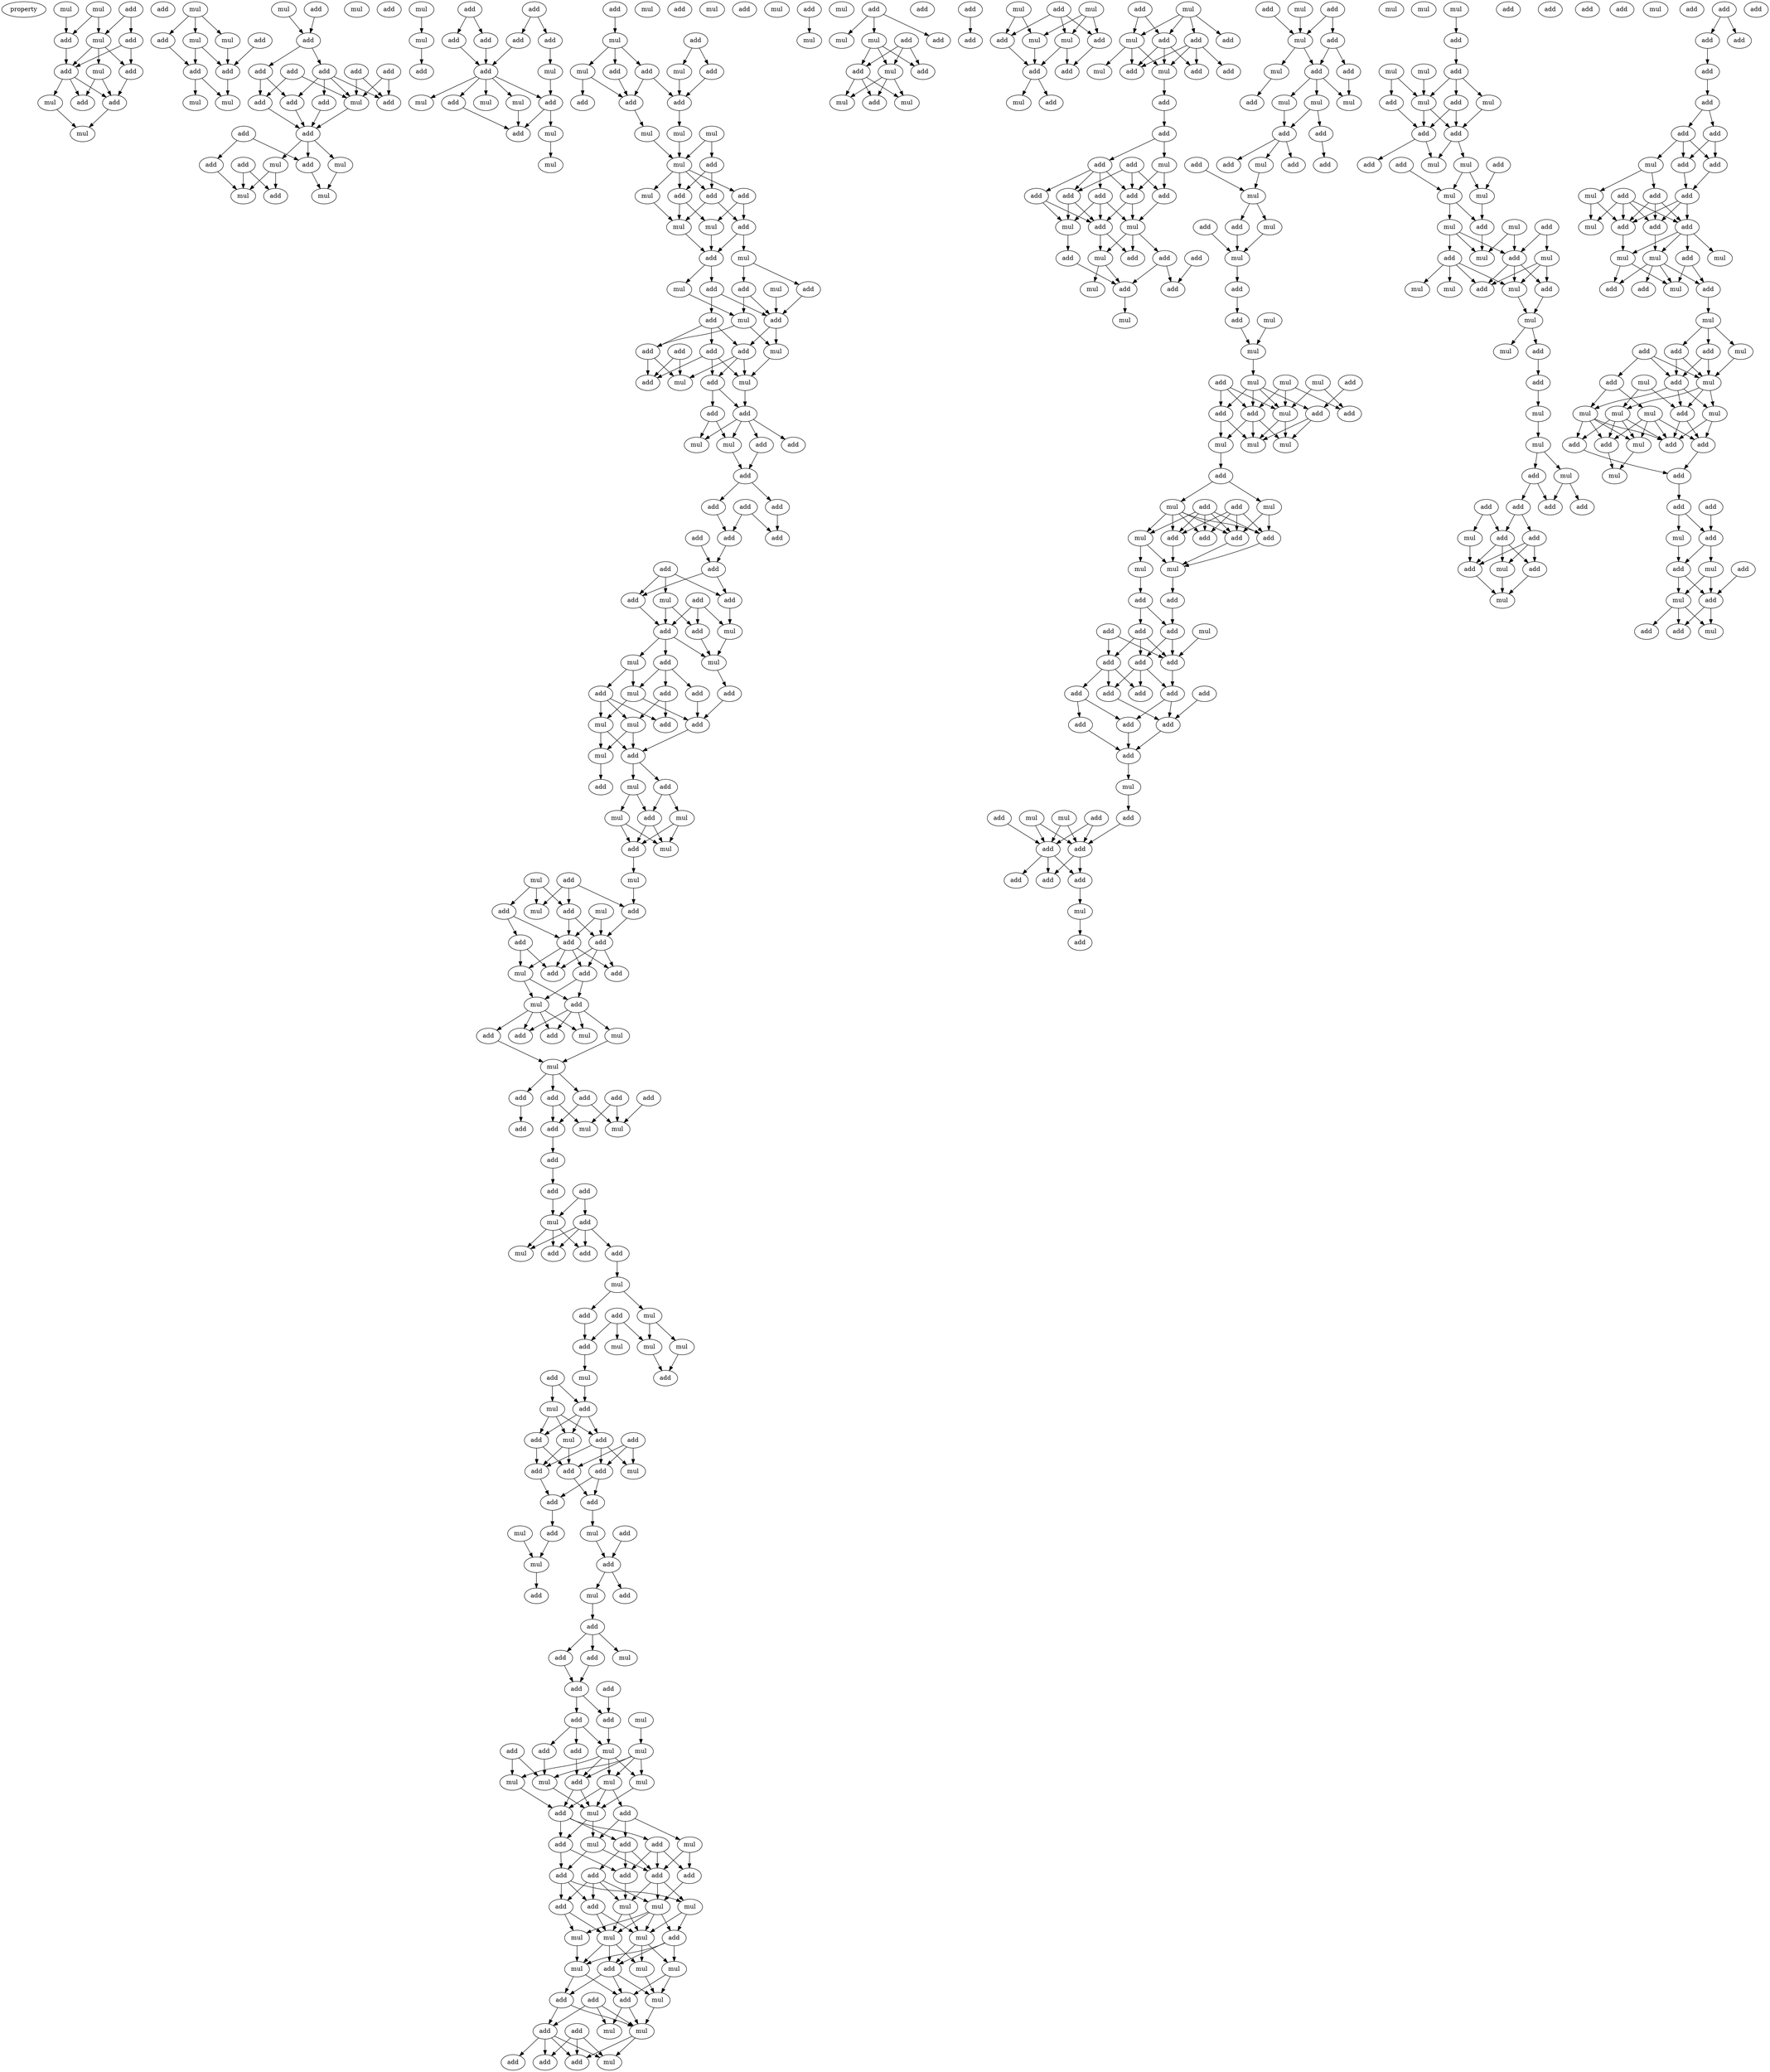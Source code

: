 digraph {
    node [fontcolor=black]
    property [mul=2,lf=1.3]
    0 [ label = mul ];
    1 [ label = add ];
    2 [ label = mul ];
    3 [ label = add ];
    4 [ label = add ];
    5 [ label = mul ];
    6 [ label = mul ];
    7 [ label = add ];
    8 [ label = add ];
    9 [ label = add ];
    10 [ label = add ];
    11 [ label = add ];
    12 [ label = mul ];
    13 [ label = mul ];
    14 [ label = mul ];
    15 [ label = add ];
    16 [ label = add ];
    17 [ label = mul ];
    18 [ label = mul ];
    19 [ label = add ];
    20 [ label = add ];
    21 [ label = mul ];
    22 [ label = mul ];
    23 [ label = mul ];
    24 [ label = add ];
    25 [ label = mul ];
    26 [ label = add ];
    27 [ label = add ];
    28 [ label = add ];
    29 [ label = add ];
    30 [ label = add ];
    31 [ label = add ];
    32 [ label = add ];
    33 [ label = add ];
    34 [ label = add ];
    35 [ label = mul ];
    36 [ label = add ];
    37 [ label = add ];
    38 [ label = add ];
    39 [ label = add ];
    40 [ label = add ];
    41 [ label = mul ];
    42 [ label = mul ];
    43 [ label = add ];
    44 [ label = add ];
    45 [ label = mul ];
    46 [ label = mul ];
    47 [ label = mul ];
    48 [ label = add ];
    49 [ label = mul ];
    50 [ label = add ];
    51 [ label = add ];
    52 [ label = add ];
    53 [ label = add ];
    54 [ label = add ];
    55 [ label = add ];
    56 [ label = add ];
    57 [ label = add ];
    58 [ label = mul ];
    59 [ label = mul ];
    60 [ label = add ];
    61 [ label = mul ];
    62 [ label = mul ];
    63 [ label = add ];
    64 [ label = add ];
    65 [ label = mul ];
    66 [ label = mul ];
    67 [ label = add ];
    68 [ label = mul ];
    69 [ label = add ];
    70 [ label = add ];
    71 [ label = add ];
    72 [ label = mul ];
    73 [ label = add ];
    74 [ label = mul ];
    75 [ label = add ];
    76 [ label = add ];
    77 [ label = add ];
    78 [ label = mul ];
    79 [ label = mul ];
    80 [ label = mul ];
    81 [ label = mul ];
    82 [ label = mul ];
    83 [ label = add ];
    84 [ label = add ];
    85 [ label = add ];
    86 [ label = mul ];
    87 [ label = add ];
    88 [ label = add ];
    89 [ label = mul ];
    90 [ label = mul ];
    91 [ label = add ];
    92 [ label = mul ];
    93 [ label = mul ];
    94 [ label = add ];
    95 [ label = add ];
    96 [ label = mul ];
    97 [ label = add ];
    98 [ label = add ];
    99 [ label = add ];
    100 [ label = mul ];
    101 [ label = add ];
    102 [ label = add ];
    103 [ label = add ];
    104 [ label = add ];
    105 [ label = mul ];
    106 [ label = add ];
    107 [ label = mul ];
    108 [ label = mul ];
    109 [ label = add ];
    110 [ label = add ];
    111 [ label = add ];
    112 [ label = mul ];
    113 [ label = add ];
    114 [ label = mul ];
    115 [ label = add ];
    116 [ label = add ];
    117 [ label = add ];
    118 [ label = add ];
    119 [ label = add ];
    120 [ label = add ];
    121 [ label = add ];
    122 [ label = add ];
    123 [ label = add ];
    124 [ label = add ];
    125 [ label = add ];
    126 [ label = mul ];
    127 [ label = add ];
    128 [ label = add ];
    129 [ label = add ];
    130 [ label = mul ];
    131 [ label = add ];
    132 [ label = add ];
    133 [ label = mul ];
    134 [ label = mul ];
    135 [ label = add ];
    136 [ label = add ];
    137 [ label = add ];
    138 [ label = add ];
    139 [ label = add ];
    140 [ label = mul ];
    141 [ label = mul ];
    142 [ label = add ];
    143 [ label = mul ];
    144 [ label = add ];
    145 [ label = mul ];
    146 [ label = add ];
    147 [ label = mul ];
    148 [ label = add ];
    149 [ label = add ];
    150 [ label = add ];
    151 [ label = mul ];
    152 [ label = mul ];
    153 [ label = add ];
    154 [ label = mul ];
    155 [ label = mul ];
    156 [ label = mul ];
    157 [ label = add ];
    158 [ label = add ];
    159 [ label = mul ];
    160 [ label = add ];
    161 [ label = add ];
    162 [ label = mul ];
    163 [ label = add ];
    164 [ label = add ];
    165 [ label = add ];
    166 [ label = add ];
    167 [ label = mul ];
    168 [ label = add ];
    169 [ label = add ];
    170 [ label = mul ];
    171 [ label = add ];
    172 [ label = add ];
    173 [ label = add ];
    174 [ label = mul ];
    175 [ label = add ];
    176 [ label = mul ];
    177 [ label = mul ];
    178 [ label = add ];
    179 [ label = add ];
    180 [ label = add ];
    181 [ label = add ];
    182 [ label = add ];
    183 [ label = add ];
    184 [ label = add ];
    185 [ label = mul ];
    186 [ label = mul ];
    187 [ label = add ];
    188 [ label = add ];
    189 [ label = add ];
    190 [ label = mul ];
    191 [ label = add ];
    192 [ label = add ];
    193 [ label = mul ];
    194 [ label = mul ];
    195 [ label = add ];
    196 [ label = add ];
    197 [ label = mul ];
    198 [ label = add ];
    199 [ label = add ];
    200 [ label = mul ];
    201 [ label = add ];
    202 [ label = mul ];
    203 [ label = mul ];
    204 [ label = add ];
    205 [ label = mul ];
    206 [ label = add ];
    207 [ label = add ];
    208 [ label = mul ];
    209 [ label = mul ];
    210 [ label = add ];
    211 [ label = mul ];
    212 [ label = add ];
    213 [ label = add ];
    214 [ label = add ];
    215 [ label = add ];
    216 [ label = add ];
    217 [ label = add ];
    218 [ label = mul ];
    219 [ label = add ];
    220 [ label = add ];
    221 [ label = mul ];
    222 [ label = mul ];
    223 [ label = add ];
    224 [ label = add ];
    225 [ label = mul ];
    226 [ label = add ];
    227 [ label = mul ];
    228 [ label = add ];
    229 [ label = add ];
    230 [ label = add ];
    231 [ label = add ];
    232 [ label = add ];
    233 [ label = mul ];
    234 [ label = mul ];
    235 [ label = add ];
    236 [ label = add ];
    237 [ label = add ];
    238 [ label = mul ];
    239 [ label = add ];
    240 [ label = add ];
    241 [ label = add ];
    242 [ label = mul ];
    243 [ label = add ];
    244 [ label = mul ];
    245 [ label = mul ];
    246 [ label = add ];
    247 [ label = mul ];
    248 [ label = mul ];
    249 [ label = mul ];
    250 [ label = add ];
    251 [ label = mul ];
    252 [ label = add ];
    253 [ label = add ];
    254 [ label = add ];
    255 [ label = mul ];
    256 [ label = mul ];
    257 [ label = add ];
    258 [ label = add ];
    259 [ label = add ];
    260 [ label = add ];
    261 [ label = add ];
    262 [ label = add ];
    263 [ label = mul ];
    264 [ label = add ];
    265 [ label = mul ];
    266 [ label = add ];
    267 [ label = mul ];
    268 [ label = mul ];
    269 [ label = add ];
    270 [ label = mul ];
    271 [ label = mul ];
    272 [ label = add ];
    273 [ label = mul ];
    274 [ label = mul ];
    275 [ label = mul ];
    276 [ label = add ];
    277 [ label = add ];
    278 [ label = add ];
    279 [ label = mul ];
    280 [ label = mul ];
    281 [ label = mul ];
    282 [ label = add ];
    283 [ label = add ];
    284 [ label = add ];
    285 [ label = mul ];
    286 [ label = add ];
    287 [ label = add ];
    288 [ label = add ];
    289 [ label = mul ];
    290 [ label = mul ];
    291 [ label = add ];
    292 [ label = mul ];
    293 [ label = mul ];
    294 [ label = add ];
    295 [ label = add ];
    296 [ label = mul ];
    297 [ label = add ];
    298 [ label = add ];
    299 [ label = mul ];
    300 [ label = add ];
    301 [ label = mul ];
    302 [ label = add ];
    303 [ label = add ];
    304 [ label = add ];
    305 [ label = mul ];
    306 [ label = mul ];
    307 [ label = add ];
    308 [ label = add ];
    309 [ label = add ];
    310 [ label = mul ];
    311 [ label = mul ];
    312 [ label = add ];
    313 [ label = add ];
    314 [ label = mul ];
    315 [ label = add ];
    316 [ label = mul ];
    317 [ label = add ];
    318 [ label = add ];
    319 [ label = add ];
    320 [ label = add ];
    321 [ label = mul ];
    322 [ label = add ];
    323 [ label = add ];
    324 [ label = add ];
    325 [ label = mul ];
    326 [ label = mul ];
    327 [ label = add ];
    328 [ label = add ];
    329 [ label = add ];
    330 [ label = add ];
    331 [ label = mul ];
    332 [ label = add ];
    333 [ label = add ];
    334 [ label = add ];
    335 [ label = add ];
    336 [ label = add ];
    337 [ label = add ];
    338 [ label = mul ];
    339 [ label = mul ];
    340 [ label = mul ];
    341 [ label = add ];
    342 [ label = add ];
    343 [ label = add ];
    344 [ label = add ];
    345 [ label = add ];
    346 [ label = add ];
    347 [ label = mul ];
    348 [ label = mul ];
    349 [ label = add ];
    350 [ label = mul ];
    351 [ label = add ];
    352 [ label = mul ];
    353 [ label = add ];
    354 [ label = add ];
    355 [ label = add ];
    356 [ label = mul ];
    357 [ label = mul ];
    358 [ label = mul ];
    359 [ label = add ];
    360 [ label = mul ];
    361 [ label = add ];
    362 [ label = add ];
    363 [ label = add ];
    364 [ label = add ];
    365 [ label = add ];
    366 [ label = mul ];
    367 [ label = add ];
    368 [ label = mul ];
    369 [ label = add ];
    370 [ label = mul ];
    371 [ label = mul ];
    372 [ label = add ];
    373 [ label = mul ];
    374 [ label = add ];
    375 [ label = add ];
    376 [ label = mul ];
    377 [ label = mul ];
    378 [ label = mul ];
    379 [ label = mul ];
    380 [ label = add ];
    381 [ label = add ];
    382 [ label = mul ];
    383 [ label = mul ];
    384 [ label = add ];
    385 [ label = add ];
    386 [ label = add ];
    387 [ label = mul ];
    388 [ label = add ];
    389 [ label = mul ];
    390 [ label = mul ];
    391 [ label = mul ];
    392 [ label = add ];
    393 [ label = add ];
    394 [ label = mul ];
    395 [ label = add ];
    396 [ label = mul ];
    397 [ label = add ];
    398 [ label = add ];
    399 [ label = add ];
    400 [ label = mul ];
    401 [ label = add ];
    402 [ label = mul ];
    403 [ label = mul ];
    404 [ label = add ];
    405 [ label = add ];
    406 [ label = mul ];
    407 [ label = add ];
    408 [ label = add ];
    409 [ label = add ];
    410 [ label = add ];
    411 [ label = add ];
    412 [ label = add ];
    413 [ label = add ];
    414 [ label = add ];
    415 [ label = add ];
    416 [ label = add ];
    417 [ label = add ];
    418 [ label = add ];
    419 [ label = add ];
    420 [ label = add ];
    421 [ label = add ];
    422 [ label = mul ];
    423 [ label = add ];
    424 [ label = add ];
    425 [ label = add ];
    426 [ label = mul ];
    427 [ label = mul ];
    428 [ label = add ];
    429 [ label = add ];
    430 [ label = add ];
    431 [ label = add ];
    432 [ label = add ];
    433 [ label = mul ];
    434 [ label = add ];
    435 [ label = mul ];
    436 [ label = add ];
    437 [ label = mul ];
    438 [ label = mul ];
    439 [ label = add ];
    440 [ label = add ];
    441 [ label = add ];
    442 [ label = add ];
    443 [ label = mul ];
    444 [ label = mul ];
    445 [ label = add ];
    446 [ label = add ];
    447 [ label = mul ];
    448 [ label = add ];
    449 [ label = add ];
    450 [ label = mul ];
    451 [ label = add ];
    452 [ label = mul ];
    453 [ label = mul ];
    454 [ label = mul ];
    455 [ label = add ];
    456 [ label = add ];
    457 [ label = add ];
    458 [ label = mul ];
    459 [ label = add ];
    460 [ label = mul ];
    461 [ label = mul ];
    462 [ label = add ];
    463 [ label = mul ];
    464 [ label = add ];
    465 [ label = mul ];
    466 [ label = add ];
    467 [ label = mul ];
    468 [ label = mul ];
    469 [ label = add ];
    470 [ label = mul ];
    471 [ label = add ];
    472 [ label = mul ];
    473 [ label = add ];
    474 [ label = add ];
    475 [ label = mul ];
    476 [ label = mul ];
    477 [ label = add ];
    478 [ label = mul ];
    479 [ label = add ];
    480 [ label = add ];
    481 [ label = add ];
    482 [ label = add ];
    483 [ label = add ];
    484 [ label = add ];
    485 [ label = mul ];
    486 [ label = add ];
    487 [ label = add ];
    488 [ label = add ];
    489 [ label = mul ];
    490 [ label = mul ];
    491 [ label = add ];
    492 [ label = add ];
    493 [ label = add ];
    494 [ label = add ];
    495 [ label = add ];
    496 [ label = add ];
    497 [ label = add ];
    498 [ label = mul ];
    499 [ label = add ];
    500 [ label = add ];
    501 [ label = add ];
    502 [ label = add ];
    503 [ label = add ];
    504 [ label = mul ];
    505 [ label = add ];
    506 [ label = add ];
    507 [ label = add ];
    508 [ label = mul ];
    509 [ label = mul ];
    510 [ label = mul ];
    511 [ label = add ];
    512 [ label = mul ];
    513 [ label = add ];
    514 [ label = mul ];
    515 [ label = add ];
    516 [ label = add ];
    517 [ label = mul ];
    518 [ label = add ];
    519 [ label = add ];
    520 [ label = mul ];
    521 [ label = add ];
    522 [ label = add ];
    523 [ label = mul ];
    524 [ label = mul ];
    525 [ label = add ];
    526 [ label = mul ];
    527 [ label = mul ];
    528 [ label = mul ];
    529 [ label = add ];
    530 [ label = mul ];
    531 [ label = add ];
    532 [ label = add ];
    533 [ label = add ];
    534 [ label = add ];
    535 [ label = mul ];
    536 [ label = add ];
    537 [ label = mul ];
    538 [ label = add ];
    539 [ label = add ];
    540 [ label = add ];
    541 [ label = mul ];
    542 [ label = add ];
    543 [ label = mul ];
    544 [ label = add ];
    545 [ label = add ];
    546 [ label = mul ];
    547 [ label = add ];
    548 [ label = add ];
    549 [ label = mul ];
    550 [ label = add ];
    0 -> 4 [ name = 0 ];
    1 -> 3 [ name = 1 ];
    1 -> 5 [ name = 2 ];
    2 -> 4 [ name = 3 ];
    2 -> 5 [ name = 4 ];
    3 -> 7 [ name = 5 ];
    3 -> 8 [ name = 6 ];
    4 -> 7 [ name = 7 ];
    5 -> 6 [ name = 8 ];
    5 -> 7 [ name = 9 ];
    5 -> 8 [ name = 10 ];
    6 -> 9 [ name = 11 ];
    6 -> 11 [ name = 12 ];
    7 -> 9 [ name = 13 ];
    7 -> 11 [ name = 14 ];
    7 -> 12 [ name = 15 ];
    8 -> 9 [ name = 16 ];
    9 -> 13 [ name = 17 ];
    12 -> 13 [ name = 18 ];
    14 -> 15 [ name = 19 ];
    14 -> 17 [ name = 20 ];
    14 -> 18 [ name = 21 ];
    15 -> 19 [ name = 22 ];
    16 -> 20 [ name = 23 ];
    17 -> 19 [ name = 24 ];
    17 -> 20 [ name = 25 ];
    18 -> 20 [ name = 26 ];
    19 -> 21 [ name = 27 ];
    19 -> 22 [ name = 28 ];
    20 -> 21 [ name = 29 ];
    23 -> 27 [ name = 30 ];
    24 -> 27 [ name = 31 ];
    27 -> 28 [ name = 32 ];
    27 -> 32 [ name = 33 ];
    28 -> 33 [ name = 34 ];
    28 -> 34 [ name = 35 ];
    29 -> 33 [ name = 36 ];
    29 -> 35 [ name = 37 ];
    30 -> 35 [ name = 38 ];
    30 -> 37 [ name = 39 ];
    31 -> 35 [ name = 40 ];
    31 -> 37 [ name = 41 ];
    32 -> 34 [ name = 42 ];
    32 -> 35 [ name = 43 ];
    32 -> 36 [ name = 44 ];
    32 -> 37 [ name = 45 ];
    33 -> 38 [ name = 46 ];
    34 -> 38 [ name = 47 ];
    35 -> 38 [ name = 48 ];
    36 -> 38 [ name = 49 ];
    38 -> 41 [ name = 50 ];
    38 -> 42 [ name = 51 ];
    38 -> 43 [ name = 52 ];
    39 -> 43 [ name = 53 ];
    39 -> 44 [ name = 54 ];
    40 -> 46 [ name = 55 ];
    40 -> 48 [ name = 56 ];
    41 -> 46 [ name = 57 ];
    41 -> 48 [ name = 58 ];
    42 -> 47 [ name = 59 ];
    43 -> 47 [ name = 60 ];
    44 -> 46 [ name = 61 ];
    45 -> 49 [ name = 62 ];
    49 -> 50 [ name = 63 ];
    51 -> 53 [ name = 64 ];
    51 -> 54 [ name = 65 ];
    52 -> 55 [ name = 66 ];
    52 -> 56 [ name = 67 ];
    53 -> 57 [ name = 68 ];
    54 -> 57 [ name = 69 ];
    55 -> 58 [ name = 70 ];
    56 -> 57 [ name = 71 ];
    57 -> 59 [ name = 72 ];
    57 -> 60 [ name = 73 ];
    57 -> 61 [ name = 74 ];
    57 -> 62 [ name = 75 ];
    57 -> 63 [ name = 76 ];
    58 -> 63 [ name = 77 ];
    60 -> 64 [ name = 78 ];
    62 -> 64 [ name = 79 ];
    63 -> 64 [ name = 80 ];
    63 -> 65 [ name = 81 ];
    65 -> 66 [ name = 82 ];
    67 -> 68 [ name = 83 ];
    68 -> 70 [ name = 84 ];
    68 -> 71 [ name = 85 ];
    68 -> 74 [ name = 86 ];
    69 -> 72 [ name = 87 ];
    69 -> 73 [ name = 88 ];
    70 -> 75 [ name = 89 ];
    70 -> 76 [ name = 90 ];
    71 -> 75 [ name = 91 ];
    72 -> 76 [ name = 92 ];
    73 -> 76 [ name = 93 ];
    74 -> 75 [ name = 94 ];
    74 -> 77 [ name = 95 ];
    75 -> 79 [ name = 96 ];
    76 -> 81 [ name = 97 ];
    78 -> 82 [ name = 98 ];
    78 -> 83 [ name = 99 ];
    79 -> 82 [ name = 100 ];
    81 -> 82 [ name = 101 ];
    82 -> 84 [ name = 102 ];
    82 -> 85 [ name = 103 ];
    82 -> 86 [ name = 104 ];
    82 -> 87 [ name = 105 ];
    83 -> 84 [ name = 106 ];
    83 -> 85 [ name = 107 ];
    84 -> 88 [ name = 108 ];
    84 -> 90 [ name = 109 ];
    85 -> 89 [ name = 110 ];
    85 -> 90 [ name = 111 ];
    86 -> 90 [ name = 112 ];
    87 -> 88 [ name = 113 ];
    87 -> 89 [ name = 114 ];
    88 -> 91 [ name = 115 ];
    88 -> 92 [ name = 116 ];
    89 -> 91 [ name = 117 ];
    90 -> 91 [ name = 118 ];
    91 -> 93 [ name = 119 ];
    91 -> 94 [ name = 120 ];
    92 -> 95 [ name = 121 ];
    92 -> 97 [ name = 122 ];
    93 -> 100 [ name = 123 ];
    94 -> 98 [ name = 124 ];
    94 -> 99 [ name = 125 ];
    95 -> 98 [ name = 126 ];
    96 -> 98 [ name = 127 ];
    97 -> 98 [ name = 128 ];
    97 -> 100 [ name = 129 ];
    98 -> 103 [ name = 130 ];
    98 -> 105 [ name = 131 ];
    99 -> 101 [ name = 132 ];
    99 -> 102 [ name = 133 ];
    99 -> 103 [ name = 134 ];
    100 -> 102 [ name = 135 ];
    100 -> 105 [ name = 136 ];
    101 -> 106 [ name = 137 ];
    101 -> 108 [ name = 138 ];
    101 -> 109 [ name = 139 ];
    102 -> 107 [ name = 140 ];
    102 -> 109 [ name = 141 ];
    103 -> 106 [ name = 142 ];
    103 -> 107 [ name = 143 ];
    103 -> 108 [ name = 144 ];
    104 -> 107 [ name = 145 ];
    104 -> 109 [ name = 146 ];
    105 -> 108 [ name = 147 ];
    106 -> 110 [ name = 148 ];
    106 -> 111 [ name = 149 ];
    108 -> 111 [ name = 150 ];
    110 -> 112 [ name = 151 ];
    110 -> 114 [ name = 152 ];
    111 -> 112 [ name = 153 ];
    111 -> 114 [ name = 154 ];
    111 -> 115 [ name = 155 ];
    111 -> 116 [ name = 156 ];
    114 -> 117 [ name = 157 ];
    115 -> 117 [ name = 158 ];
    117 -> 119 [ name = 159 ];
    117 -> 120 [ name = 160 ];
    118 -> 122 [ name = 161 ];
    118 -> 123 [ name = 162 ];
    119 -> 123 [ name = 163 ];
    120 -> 122 [ name = 164 ];
    121 -> 124 [ name = 165 ];
    122 -> 124 [ name = 166 ];
    124 -> 128 [ name = 167 ];
    124 -> 129 [ name = 168 ];
    125 -> 126 [ name = 169 ];
    125 -> 128 [ name = 170 ];
    125 -> 129 [ name = 171 ];
    126 -> 131 [ name = 172 ];
    126 -> 132 [ name = 173 ];
    127 -> 130 [ name = 174 ];
    127 -> 131 [ name = 175 ];
    127 -> 132 [ name = 176 ];
    128 -> 132 [ name = 177 ];
    129 -> 130 [ name = 178 ];
    130 -> 134 [ name = 179 ];
    131 -> 134 [ name = 180 ];
    132 -> 133 [ name = 181 ];
    132 -> 134 [ name = 182 ];
    132 -> 135 [ name = 183 ];
    133 -> 138 [ name = 184 ];
    133 -> 140 [ name = 185 ];
    134 -> 136 [ name = 186 ];
    135 -> 137 [ name = 187 ];
    135 -> 139 [ name = 188 ];
    135 -> 140 [ name = 189 ];
    136 -> 142 [ name = 190 ];
    137 -> 143 [ name = 191 ];
    137 -> 144 [ name = 192 ];
    138 -> 141 [ name = 193 ];
    138 -> 143 [ name = 194 ];
    138 -> 144 [ name = 195 ];
    139 -> 142 [ name = 196 ];
    140 -> 141 [ name = 197 ];
    140 -> 142 [ name = 198 ];
    141 -> 145 [ name = 199 ];
    141 -> 146 [ name = 200 ];
    142 -> 146 [ name = 201 ];
    143 -> 145 [ name = 202 ];
    143 -> 146 [ name = 203 ];
    145 -> 149 [ name = 204 ];
    146 -> 147 [ name = 205 ];
    146 -> 148 [ name = 206 ];
    147 -> 150 [ name = 207 ];
    147 -> 151 [ name = 208 ];
    148 -> 150 [ name = 209 ];
    148 -> 152 [ name = 210 ];
    150 -> 153 [ name = 211 ];
    150 -> 154 [ name = 212 ];
    151 -> 153 [ name = 213 ];
    151 -> 154 [ name = 214 ];
    152 -> 153 [ name = 215 ];
    152 -> 154 [ name = 216 ];
    153 -> 155 [ name = 217 ];
    155 -> 158 [ name = 218 ];
    156 -> 159 [ name = 219 ];
    156 -> 160 [ name = 220 ];
    156 -> 161 [ name = 221 ];
    157 -> 158 [ name = 222 ];
    157 -> 159 [ name = 223 ];
    157 -> 160 [ name = 224 ];
    158 -> 164 [ name = 225 ];
    160 -> 163 [ name = 226 ];
    160 -> 164 [ name = 227 ];
    161 -> 163 [ name = 228 ];
    161 -> 165 [ name = 229 ];
    162 -> 163 [ name = 230 ];
    162 -> 164 [ name = 231 ];
    163 -> 166 [ name = 232 ];
    163 -> 167 [ name = 233 ];
    163 -> 168 [ name = 234 ];
    163 -> 169 [ name = 235 ];
    164 -> 166 [ name = 236 ];
    164 -> 168 [ name = 237 ];
    164 -> 169 [ name = 238 ];
    165 -> 166 [ name = 239 ];
    165 -> 167 [ name = 240 ];
    167 -> 170 [ name = 241 ];
    167 -> 171 [ name = 242 ];
    169 -> 170 [ name = 243 ];
    169 -> 171 [ name = 244 ];
    170 -> 172 [ name = 245 ];
    170 -> 173 [ name = 246 ];
    170 -> 174 [ name = 247 ];
    170 -> 175 [ name = 248 ];
    171 -> 173 [ name = 249 ];
    171 -> 174 [ name = 250 ];
    171 -> 175 [ name = 251 ];
    171 -> 176 [ name = 252 ];
    172 -> 177 [ name = 253 ];
    176 -> 177 [ name = 254 ];
    177 -> 179 [ name = 255 ];
    177 -> 181 [ name = 256 ];
    177 -> 182 [ name = 257 ];
    178 -> 185 [ name = 258 ];
    179 -> 184 [ name = 259 ];
    179 -> 185 [ name = 260 ];
    180 -> 185 [ name = 261 ];
    180 -> 186 [ name = 262 ];
    181 -> 183 [ name = 263 ];
    182 -> 184 [ name = 264 ];
    182 -> 186 [ name = 265 ];
    184 -> 187 [ name = 266 ];
    187 -> 189 [ name = 267 ];
    188 -> 190 [ name = 268 ];
    188 -> 191 [ name = 269 ];
    189 -> 190 [ name = 270 ];
    190 -> 192 [ name = 271 ];
    190 -> 194 [ name = 272 ];
    190 -> 196 [ name = 273 ];
    191 -> 192 [ name = 274 ];
    191 -> 194 [ name = 275 ];
    191 -> 195 [ name = 276 ];
    191 -> 196 [ name = 277 ];
    195 -> 197 [ name = 278 ];
    197 -> 198 [ name = 279 ];
    197 -> 200 [ name = 280 ];
    198 -> 204 [ name = 281 ];
    200 -> 202 [ name = 282 ];
    200 -> 205 [ name = 283 ];
    201 -> 203 [ name = 284 ];
    201 -> 204 [ name = 285 ];
    201 -> 205 [ name = 286 ];
    202 -> 207 [ name = 287 ];
    204 -> 208 [ name = 288 ];
    205 -> 207 [ name = 289 ];
    206 -> 209 [ name = 290 ];
    206 -> 210 [ name = 291 ];
    208 -> 210 [ name = 292 ];
    209 -> 211 [ name = 293 ];
    209 -> 213 [ name = 294 ];
    209 -> 214 [ name = 295 ];
    210 -> 211 [ name = 296 ];
    210 -> 213 [ name = 297 ];
    210 -> 214 [ name = 298 ];
    211 -> 215 [ name = 299 ];
    211 -> 216 [ name = 300 ];
    212 -> 216 [ name = 301 ];
    212 -> 217 [ name = 302 ];
    212 -> 218 [ name = 303 ];
    213 -> 215 [ name = 304 ];
    213 -> 217 [ name = 305 ];
    213 -> 218 [ name = 306 ];
    214 -> 215 [ name = 307 ];
    214 -> 216 [ name = 308 ];
    215 -> 220 [ name = 309 ];
    216 -> 219 [ name = 310 ];
    217 -> 219 [ name = 311 ];
    217 -> 220 [ name = 312 ];
    219 -> 221 [ name = 313 ];
    220 -> 224 [ name = 314 ];
    221 -> 226 [ name = 315 ];
    222 -> 225 [ name = 316 ];
    223 -> 226 [ name = 317 ];
    224 -> 225 [ name = 318 ];
    225 -> 228 [ name = 319 ];
    226 -> 227 [ name = 320 ];
    226 -> 229 [ name = 321 ];
    227 -> 230 [ name = 322 ];
    230 -> 231 [ name = 323 ];
    230 -> 232 [ name = 324 ];
    230 -> 234 [ name = 325 ];
    231 -> 235 [ name = 326 ];
    232 -> 235 [ name = 327 ];
    235 -> 237 [ name = 328 ];
    235 -> 239 [ name = 329 ];
    236 -> 237 [ name = 330 ];
    237 -> 244 [ name = 331 ];
    238 -> 242 [ name = 332 ];
    239 -> 240 [ name = 333 ];
    239 -> 243 [ name = 334 ];
    239 -> 244 [ name = 335 ];
    240 -> 246 [ name = 336 ];
    241 -> 247 [ name = 337 ];
    241 -> 249 [ name = 338 ];
    242 -> 245 [ name = 339 ];
    242 -> 246 [ name = 340 ];
    242 -> 248 [ name = 341 ];
    242 -> 249 [ name = 342 ];
    243 -> 249 [ name = 343 ];
    244 -> 245 [ name = 344 ];
    244 -> 246 [ name = 345 ];
    244 -> 247 [ name = 346 ];
    244 -> 248 [ name = 347 ];
    245 -> 250 [ name = 348 ];
    245 -> 251 [ name = 349 ];
    245 -> 252 [ name = 350 ];
    246 -> 251 [ name = 351 ];
    246 -> 252 [ name = 352 ];
    247 -> 252 [ name = 353 ];
    248 -> 251 [ name = 354 ];
    249 -> 251 [ name = 355 ];
    250 -> 254 [ name = 356 ];
    250 -> 255 [ name = 357 ];
    250 -> 256 [ name = 358 ];
    251 -> 256 [ name = 359 ];
    251 -> 257 [ name = 360 ];
    252 -> 253 [ name = 361 ];
    252 -> 254 [ name = 362 ];
    252 -> 257 [ name = 363 ];
    253 -> 258 [ name = 364 ];
    253 -> 259 [ name = 365 ];
    253 -> 261 [ name = 366 ];
    254 -> 258 [ name = 367 ];
    254 -> 260 [ name = 368 ];
    254 -> 261 [ name = 369 ];
    255 -> 259 [ name = 370 ];
    255 -> 261 [ name = 371 ];
    256 -> 261 [ name = 372 ];
    256 -> 262 [ name = 373 ];
    257 -> 258 [ name = 374 ];
    257 -> 262 [ name = 375 ];
    258 -> 267 [ name = 376 ];
    259 -> 263 [ name = 377 ];
    260 -> 263 [ name = 378 ];
    260 -> 264 [ name = 379 ];
    260 -> 266 [ name = 380 ];
    260 -> 267 [ name = 381 ];
    261 -> 263 [ name = 382 ];
    261 -> 265 [ name = 383 ];
    261 -> 267 [ name = 384 ];
    262 -> 264 [ name = 385 ];
    262 -> 265 [ name = 386 ];
    262 -> 266 [ name = 387 ];
    263 -> 268 [ name = 388 ];
    263 -> 269 [ name = 389 ];
    263 -> 270 [ name = 390 ];
    263 -> 271 [ name = 391 ];
    264 -> 270 [ name = 392 ];
    264 -> 271 [ name = 393 ];
    265 -> 268 [ name = 394 ];
    265 -> 269 [ name = 395 ];
    266 -> 268 [ name = 396 ];
    266 -> 271 [ name = 397 ];
    267 -> 268 [ name = 398 ];
    267 -> 271 [ name = 399 ];
    268 -> 272 [ name = 400 ];
    268 -> 273 [ name = 401 ];
    268 -> 275 [ name = 402 ];
    269 -> 272 [ name = 403 ];
    269 -> 274 [ name = 404 ];
    269 -> 275 [ name = 405 ];
    270 -> 274 [ name = 406 ];
    271 -> 272 [ name = 407 ];
    271 -> 273 [ name = 408 ];
    271 -> 274 [ name = 409 ];
    272 -> 276 [ name = 410 ];
    272 -> 278 [ name = 411 ];
    272 -> 279 [ name = 412 ];
    273 -> 279 [ name = 413 ];
    274 -> 276 [ name = 414 ];
    274 -> 278 [ name = 415 ];
    275 -> 276 [ name = 416 ];
    275 -> 279 [ name = 417 ];
    276 -> 280 [ name = 418 ];
    276 -> 281 [ name = 419 ];
    277 -> 280 [ name = 420 ];
    277 -> 281 [ name = 421 ];
    277 -> 282 [ name = 422 ];
    278 -> 280 [ name = 423 ];
    278 -> 282 [ name = 424 ];
    279 -> 280 [ name = 425 ];
    280 -> 285 [ name = 426 ];
    280 -> 286 [ name = 427 ];
    282 -> 284 [ name = 428 ];
    282 -> 285 [ name = 429 ];
    282 -> 286 [ name = 430 ];
    282 -> 287 [ name = 431 ];
    283 -> 285 [ name = 432 ];
    283 -> 286 [ name = 433 ];
    283 -> 287 [ name = 434 ];
    288 -> 289 [ name = 435 ];
    291 -> 292 [ name = 436 ];
    291 -> 293 [ name = 437 ];
    291 -> 295 [ name = 438 ];
    293 -> 296 [ name = 439 ];
    293 -> 297 [ name = 440 ];
    293 -> 298 [ name = 441 ];
    294 -> 296 [ name = 442 ];
    294 -> 297 [ name = 443 ];
    294 -> 298 [ name = 444 ];
    296 -> 299 [ name = 445 ];
    296 -> 300 [ name = 446 ];
    296 -> 301 [ name = 447 ];
    297 -> 299 [ name = 448 ];
    297 -> 300 [ name = 449 ];
    297 -> 301 [ name = 450 ];
    303 -> 304 [ name = 451 ];
    305 -> 309 [ name = 452 ];
    305 -> 311 [ name = 453 ];
    306 -> 308 [ name = 454 ];
    306 -> 310 [ name = 455 ];
    306 -> 311 [ name = 456 ];
    307 -> 308 [ name = 457 ];
    307 -> 309 [ name = 458 ];
    307 -> 310 [ name = 459 ];
    308 -> 313 [ name = 460 ];
    309 -> 312 [ name = 461 ];
    310 -> 312 [ name = 462 ];
    310 -> 313 [ name = 463 ];
    311 -> 312 [ name = 464 ];
    312 -> 314 [ name = 465 ];
    312 -> 315 [ name = 466 ];
    316 -> 318 [ name = 467 ];
    316 -> 319 [ name = 468 ];
    316 -> 320 [ name = 469 ];
    316 -> 321 [ name = 470 ];
    317 -> 318 [ name = 471 ];
    317 -> 321 [ name = 472 ];
    318 -> 322 [ name = 473 ];
    318 -> 324 [ name = 474 ];
    318 -> 325 [ name = 475 ];
    320 -> 322 [ name = 476 ];
    320 -> 323 [ name = 477 ];
    320 -> 324 [ name = 478 ];
    320 -> 325 [ name = 479 ];
    321 -> 324 [ name = 480 ];
    321 -> 325 [ name = 481 ];
    321 -> 326 [ name = 482 ];
    325 -> 327 [ name = 483 ];
    327 -> 328 [ name = 484 ];
    328 -> 329 [ name = 485 ];
    328 -> 331 [ name = 486 ];
    329 -> 332 [ name = 487 ];
    329 -> 333 [ name = 488 ];
    329 -> 335 [ name = 489 ];
    329 -> 336 [ name = 490 ];
    330 -> 333 [ name = 491 ];
    330 -> 334 [ name = 492 ];
    330 -> 335 [ name = 493 ];
    331 -> 333 [ name = 494 ];
    331 -> 334 [ name = 495 ];
    332 -> 337 [ name = 496 ];
    332 -> 338 [ name = 497 ];
    333 -> 337 [ name = 498 ];
    333 -> 339 [ name = 499 ];
    334 -> 339 [ name = 500 ];
    335 -> 337 [ name = 501 ];
    335 -> 338 [ name = 502 ];
    336 -> 337 [ name = 503 ];
    336 -> 338 [ name = 504 ];
    336 -> 339 [ name = 505 ];
    337 -> 340 [ name = 506 ];
    337 -> 343 [ name = 507 ];
    338 -> 342 [ name = 508 ];
    339 -> 340 [ name = 509 ];
    339 -> 341 [ name = 510 ];
    339 -> 343 [ name = 511 ];
    340 -> 345 [ name = 512 ];
    340 -> 347 [ name = 513 ];
    341 -> 345 [ name = 514 ];
    341 -> 346 [ name = 515 ];
    342 -> 345 [ name = 516 ];
    344 -> 346 [ name = 517 ];
    345 -> 348 [ name = 518 ];
    349 -> 352 [ name = 519 ];
    349 -> 353 [ name = 520 ];
    350 -> 352 [ name = 521 ];
    351 -> 352 [ name = 522 ];
    352 -> 354 [ name = 523 ];
    352 -> 356 [ name = 524 ];
    353 -> 354 [ name = 525 ];
    353 -> 355 [ name = 526 ];
    354 -> 357 [ name = 527 ];
    354 -> 358 [ name = 528 ];
    354 -> 360 [ name = 529 ];
    355 -> 360 [ name = 530 ];
    356 -> 359 [ name = 531 ];
    357 -> 361 [ name = 532 ];
    357 -> 362 [ name = 533 ];
    358 -> 361 [ name = 534 ];
    361 -> 364 [ name = 535 ];
    361 -> 366 [ name = 536 ];
    361 -> 367 [ name = 537 ];
    362 -> 365 [ name = 538 ];
    363 -> 368 [ name = 539 ];
    366 -> 368 [ name = 540 ];
    368 -> 370 [ name = 541 ];
    368 -> 372 [ name = 542 ];
    369 -> 373 [ name = 543 ];
    370 -> 373 [ name = 544 ];
    372 -> 373 [ name = 545 ];
    373 -> 374 [ name = 546 ];
    374 -> 375 [ name = 547 ];
    375 -> 378 [ name = 548 ];
    376 -> 378 [ name = 549 ];
    378 -> 379 [ name = 550 ];
    379 -> 384 [ name = 551 ];
    379 -> 385 [ name = 552 ];
    379 -> 386 [ name = 553 ];
    379 -> 387 [ name = 554 ];
    380 -> 385 [ name = 555 ];
    381 -> 384 [ name = 556 ];
    381 -> 386 [ name = 557 ];
    381 -> 387 [ name = 558 ];
    382 -> 387 [ name = 559 ];
    382 -> 388 [ name = 560 ];
    383 -> 384 [ name = 561 ];
    383 -> 387 [ name = 562 ];
    383 -> 388 [ name = 563 ];
    384 -> 389 [ name = 564 ];
    384 -> 390 [ name = 565 ];
    384 -> 391 [ name = 566 ];
    385 -> 389 [ name = 567 ];
    385 -> 391 [ name = 568 ];
    386 -> 389 [ name = 569 ];
    386 -> 390 [ name = 570 ];
    387 -> 389 [ name = 571 ];
    387 -> 391 [ name = 572 ];
    390 -> 392 [ name = 573 ];
    392 -> 394 [ name = 574 ];
    392 -> 396 [ name = 575 ];
    393 -> 397 [ name = 576 ];
    393 -> 398 [ name = 577 ];
    393 -> 399 [ name = 578 ];
    393 -> 400 [ name = 579 ];
    393 -> 401 [ name = 580 ];
    394 -> 397 [ name = 581 ];
    394 -> 398 [ name = 582 ];
    394 -> 399 [ name = 583 ];
    394 -> 400 [ name = 584 ];
    394 -> 401 [ name = 585 ];
    395 -> 397 [ name = 586 ];
    395 -> 398 [ name = 587 ];
    395 -> 399 [ name = 588 ];
    395 -> 401 [ name = 589 ];
    396 -> 397 [ name = 590 ];
    396 -> 398 [ name = 591 ];
    397 -> 403 [ name = 592 ];
    398 -> 403 [ name = 593 ];
    400 -> 402 [ name = 594 ];
    400 -> 403 [ name = 595 ];
    401 -> 403 [ name = 596 ];
    402 -> 405 [ name = 597 ];
    403 -> 404 [ name = 598 ];
    404 -> 409 [ name = 599 ];
    405 -> 407 [ name = 600 ];
    405 -> 409 [ name = 601 ];
    406 -> 411 [ name = 602 ];
    407 -> 410 [ name = 603 ];
    407 -> 411 [ name = 604 ];
    407 -> 412 [ name = 605 ];
    408 -> 410 [ name = 606 ];
    408 -> 411 [ name = 607 ];
    409 -> 411 [ name = 608 ];
    409 -> 412 [ name = 609 ];
    410 -> 414 [ name = 610 ];
    410 -> 415 [ name = 611 ];
    410 -> 417 [ name = 612 ];
    411 -> 413 [ name = 613 ];
    412 -> 413 [ name = 614 ];
    412 -> 414 [ name = 615 ];
    412 -> 415 [ name = 616 ];
    413 -> 418 [ name = 617 ];
    413 -> 420 [ name = 618 ];
    415 -> 420 [ name = 619 ];
    416 -> 420 [ name = 620 ];
    417 -> 418 [ name = 621 ];
    417 -> 419 [ name = 622 ];
    418 -> 421 [ name = 623 ];
    419 -> 421 [ name = 624 ];
    420 -> 421 [ name = 625 ];
    421 -> 422 [ name = 626 ];
    422 -> 425 [ name = 627 ];
    423 -> 428 [ name = 628 ];
    423 -> 429 [ name = 629 ];
    424 -> 428 [ name = 630 ];
    425 -> 429 [ name = 631 ];
    426 -> 428 [ name = 632 ];
    426 -> 429 [ name = 633 ];
    427 -> 428 [ name = 634 ];
    427 -> 429 [ name = 635 ];
    428 -> 430 [ name = 636 ];
    428 -> 431 [ name = 637 ];
    428 -> 432 [ name = 638 ];
    429 -> 431 [ name = 639 ];
    429 -> 432 [ name = 640 ];
    432 -> 433 [ name = 641 ];
    433 -> 434 [ name = 642 ];
    435 -> 436 [ name = 643 ];
    436 -> 439 [ name = 644 ];
    437 -> 441 [ name = 645 ];
    437 -> 444 [ name = 646 ];
    438 -> 444 [ name = 647 ];
    439 -> 442 [ name = 648 ];
    439 -> 443 [ name = 649 ];
    439 -> 444 [ name = 650 ];
    441 -> 445 [ name = 651 ];
    442 -> 445 [ name = 652 ];
    442 -> 446 [ name = 653 ];
    443 -> 446 [ name = 654 ];
    444 -> 445 [ name = 655 ];
    444 -> 446 [ name = 656 ];
    445 -> 447 [ name = 657 ];
    445 -> 449 [ name = 658 ];
    446 -> 447 [ name = 659 ];
    446 -> 450 [ name = 660 ];
    448 -> 452 [ name = 661 ];
    450 -> 452 [ name = 662 ];
    450 -> 453 [ name = 663 ];
    451 -> 453 [ name = 664 ];
    452 -> 457 [ name = 665 ];
    453 -> 454 [ name = 666 ];
    453 -> 457 [ name = 667 ];
    454 -> 459 [ name = 668 ];
    454 -> 460 [ name = 669 ];
    454 -> 462 [ name = 670 ];
    456 -> 461 [ name = 671 ];
    456 -> 462 [ name = 672 ];
    457 -> 460 [ name = 673 ];
    458 -> 460 [ name = 674 ];
    458 -> 462 [ name = 675 ];
    459 -> 463 [ name = 676 ];
    459 -> 465 [ name = 677 ];
    459 -> 466 [ name = 678 ];
    459 -> 467 [ name = 679 ];
    461 -> 463 [ name = 680 ];
    461 -> 464 [ name = 681 ];
    461 -> 466 [ name = 682 ];
    462 -> 463 [ name = 683 ];
    462 -> 464 [ name = 684 ];
    462 -> 466 [ name = 685 ];
    463 -> 468 [ name = 686 ];
    464 -> 468 [ name = 687 ];
    468 -> 470 [ name = 688 ];
    468 -> 473 [ name = 689 ];
    473 -> 474 [ name = 690 ];
    474 -> 475 [ name = 691 ];
    475 -> 476 [ name = 692 ];
    476 -> 477 [ name = 693 ];
    476 -> 478 [ name = 694 ];
    477 -> 481 [ name = 695 ];
    477 -> 482 [ name = 696 ];
    478 -> 479 [ name = 697 ];
    478 -> 482 [ name = 698 ];
    480 -> 483 [ name = 699 ];
    480 -> 485 [ name = 700 ];
    481 -> 483 [ name = 701 ];
    481 -> 484 [ name = 702 ];
    483 -> 486 [ name = 703 ];
    483 -> 488 [ name = 704 ];
    483 -> 489 [ name = 705 ];
    484 -> 486 [ name = 706 ];
    484 -> 488 [ name = 707 ];
    484 -> 489 [ name = 708 ];
    485 -> 486 [ name = 709 ];
    486 -> 490 [ name = 710 ];
    488 -> 490 [ name = 711 ];
    489 -> 490 [ name = 712 ];
    491 -> 492 [ name = 713 ];
    491 -> 493 [ name = 714 ];
    492 -> 494 [ name = 715 ];
    494 -> 495 [ name = 716 ];
    495 -> 496 [ name = 717 ];
    495 -> 497 [ name = 718 ];
    496 -> 498 [ name = 719 ];
    496 -> 499 [ name = 720 ];
    496 -> 500 [ name = 721 ];
    497 -> 499 [ name = 722 ];
    497 -> 500 [ name = 723 ];
    498 -> 501 [ name = 724 ];
    498 -> 504 [ name = 725 ];
    499 -> 502 [ name = 726 ];
    500 -> 502 [ name = 727 ];
    501 -> 505 [ name = 728 ];
    501 -> 506 [ name = 729 ];
    501 -> 507 [ name = 730 ];
    502 -> 505 [ name = 731 ];
    502 -> 506 [ name = 732 ];
    502 -> 507 [ name = 733 ];
    503 -> 505 [ name = 734 ];
    503 -> 506 [ name = 735 ];
    503 -> 507 [ name = 736 ];
    503 -> 508 [ name = 737 ];
    504 -> 505 [ name = 738 ];
    504 -> 508 [ name = 739 ];
    505 -> 512 [ name = 740 ];
    506 -> 509 [ name = 741 ];
    506 -> 510 [ name = 742 ];
    506 -> 511 [ name = 743 ];
    506 -> 512 [ name = 744 ];
    507 -> 509 [ name = 745 ];
    509 -> 513 [ name = 746 ];
    509 -> 514 [ name = 747 ];
    509 -> 515 [ name = 748 ];
    509 -> 516 [ name = 749 ];
    511 -> 513 [ name = 750 ];
    511 -> 514 [ name = 751 ];
    512 -> 514 [ name = 752 ];
    512 -> 515 [ name = 753 ];
    513 -> 517 [ name = 754 ];
    517 -> 518 [ name = 755 ];
    517 -> 520 [ name = 756 ];
    517 -> 521 [ name = 757 ];
    518 -> 524 [ name = 758 ];
    518 -> 525 [ name = 759 ];
    519 -> 522 [ name = 760 ];
    519 -> 524 [ name = 761 ];
    519 -> 525 [ name = 762 ];
    520 -> 524 [ name = 763 ];
    521 -> 524 [ name = 764 ];
    521 -> 525 [ name = 765 ];
    522 -> 526 [ name = 766 ];
    522 -> 530 [ name = 767 ];
    523 -> 528 [ name = 768 ];
    523 -> 529 [ name = 769 ];
    524 -> 527 [ name = 770 ];
    524 -> 528 [ name = 771 ];
    524 -> 529 [ name = 772 ];
    525 -> 527 [ name = 773 ];
    525 -> 529 [ name = 774 ];
    525 -> 530 [ name = 775 ];
    526 -> 531 [ name = 776 ];
    526 -> 532 [ name = 777 ];
    526 -> 534 [ name = 778 ];
    526 -> 535 [ name = 779 ];
    527 -> 532 [ name = 780 ];
    527 -> 534 [ name = 781 ];
    528 -> 531 [ name = 782 ];
    528 -> 533 [ name = 783 ];
    528 -> 534 [ name = 784 ];
    528 -> 535 [ name = 785 ];
    529 -> 532 [ name = 786 ];
    529 -> 534 [ name = 787 ];
    530 -> 531 [ name = 788 ];
    530 -> 533 [ name = 789 ];
    530 -> 534 [ name = 790 ];
    530 -> 535 [ name = 791 ];
    531 -> 537 [ name = 792 ];
    532 -> 536 [ name = 793 ];
    533 -> 536 [ name = 794 ];
    535 -> 537 [ name = 795 ];
    536 -> 538 [ name = 796 ];
    538 -> 540 [ name = 797 ];
    538 -> 541 [ name = 798 ];
    539 -> 540 [ name = 799 ];
    540 -> 542 [ name = 800 ];
    540 -> 543 [ name = 801 ];
    541 -> 542 [ name = 802 ];
    542 -> 546 [ name = 803 ];
    542 -> 547 [ name = 804 ];
    543 -> 546 [ name = 805 ];
    543 -> 547 [ name = 806 ];
    544 -> 547 [ name = 807 ];
    546 -> 548 [ name = 808 ];
    546 -> 549 [ name = 809 ];
    546 -> 550 [ name = 810 ];
    547 -> 549 [ name = 811 ];
    547 -> 550 [ name = 812 ];
}
